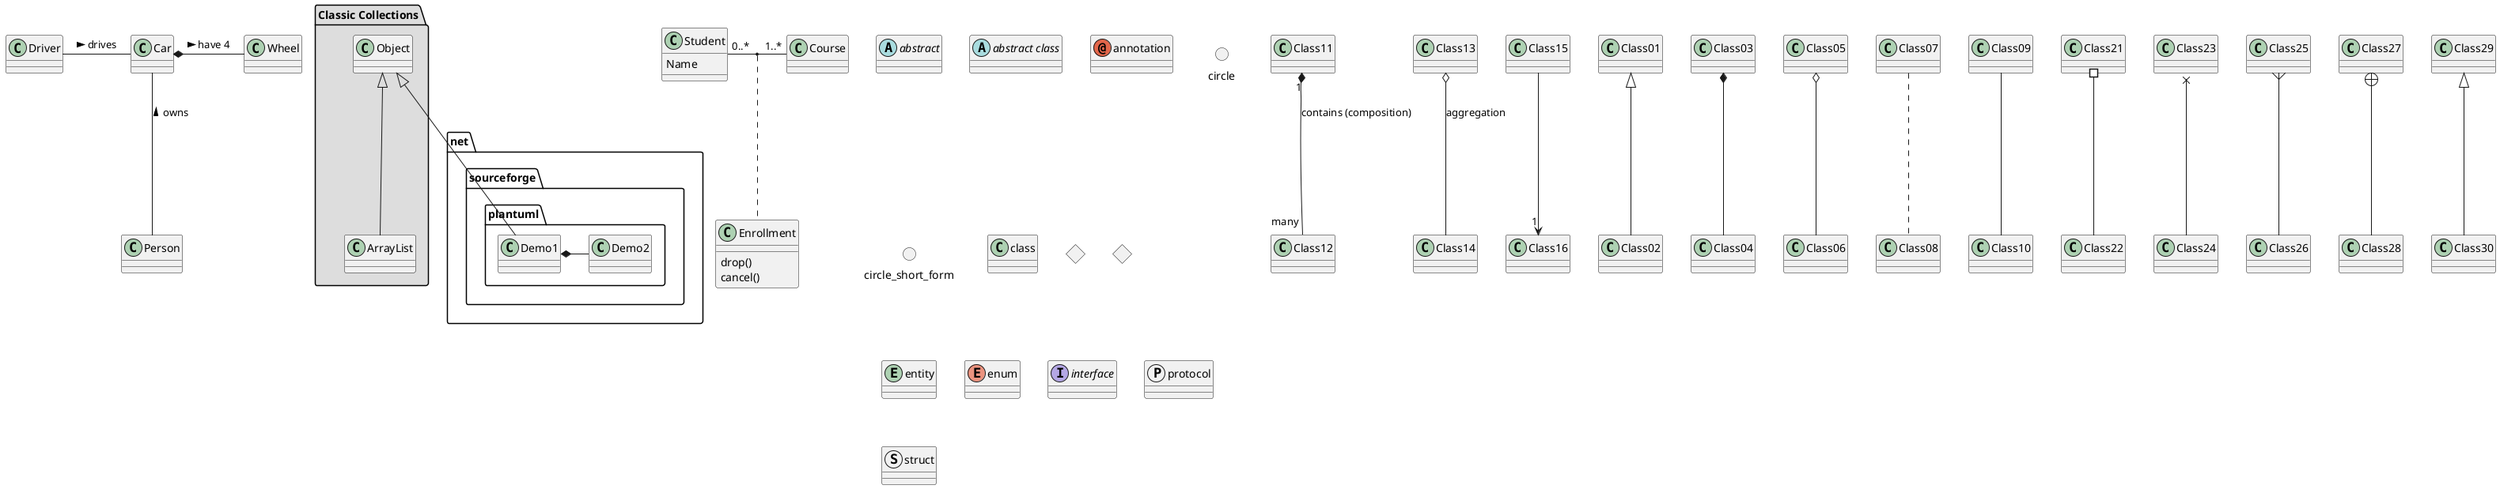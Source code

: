 @startuml

Class11 "1" *--"many" Class12 : contains (composition)

Class13 o-- Class14 : aggregation

Class15 --> "1" Class16


Class01 <|-- Class02
Class03 *-- Class04
Class05 o-- Class06
Class07 .. Class08
Class09 -- Class10


Class21 #-- Class22
Class23 x-- Class24
Class25 }-- Class26
Class27 +-- Class28
Class29 ^-- Class30

class Car

Driver - Car : drives >
Car *- Wheel : have 4 >
Car -- Person : < owns


package "Classic Collections" #DDDDDD {
  Object <|-- ArrayList
}

package net.sourceforge.plantuml {
  Object <|-- Demo1
  Demo1 *- Demo2
}

abstract        abstract
abstract class  "abstract class"
annotation      annotation
circle          circle
()              circle_short_form
class           class
diamond         diamond
<>              diamond_short_form
entity          entity
enum            enum
interface       interface
protocol        protocol
struct          struct


class Student {
  Name
}
Student "0..*" - "1..*" Course
(Student, Course) .. Enrollment

class Enrollment {
  drop()
  cancel()
}

@enduml